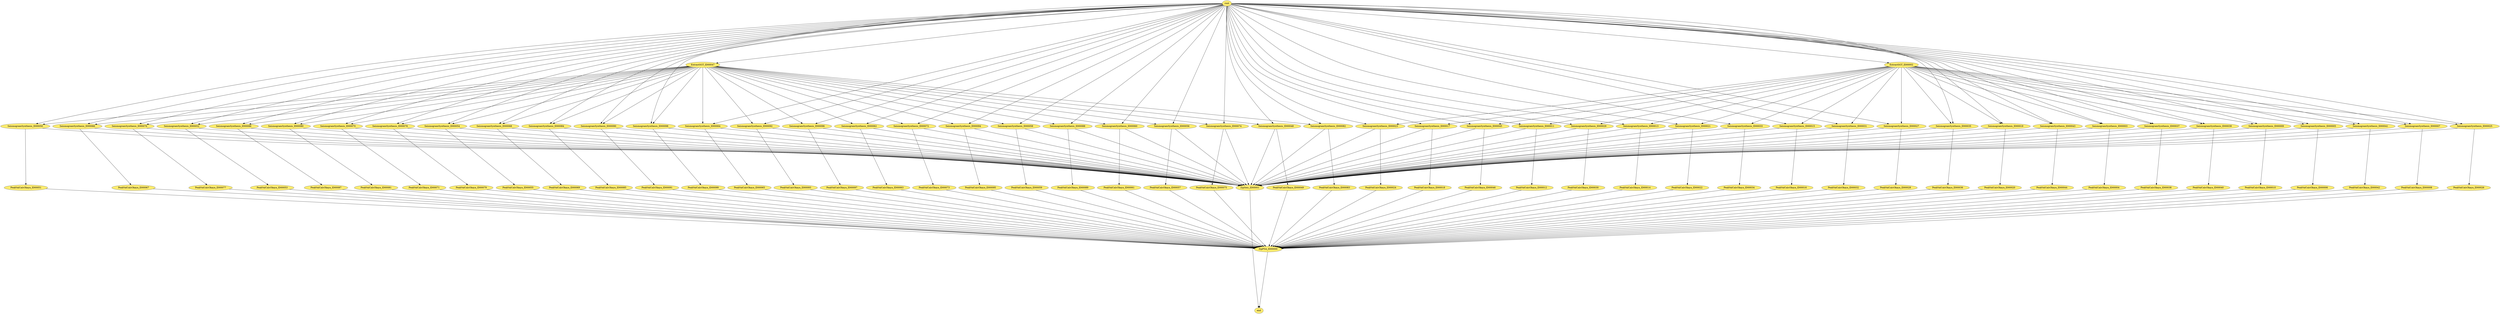 digraph DAG {
  ranksep=5.0
  node [style=filled,color="#444444",fillcolor="#ffed6f"]
  edge [arrowhead=normal,arrowsize=1.0]

  ID00075 [label="PeakValCalcOkaya_ID00075",size="3.570000e+09"];
  ID00024 [label="PeakValCalcOkaya_ID00024",size="3.864000e+09"];
  ID00023 [label="SeismogramSynthesis_ID00023",size="1.484280e+11"];
  ID00097 [label="PeakValCalcOkaya_ID00097",size="3.738000e+09"];
  ID00062 [label="SeismogramSynthesis_ID00062",size="1.278480e+11"];
  ID00017 [label="SeismogramSynthesis_ID00017",size="1.253280e+11"];
  ID00045 [label="SeismogramSynthesis_ID00045",size="2.139060e+11"];
  ID00011 [label="SeismogramSynthesis_ID00011",size="1.002960e+11"];
  ID00081 [label="PeakValCalcOkaya_ID00081",size="3.024000e+09"];
  ID00046 [label="PeakValCalcOkaya_ID00046",size="3.360000e+09"];
  ID00029 [label="SeismogramSynthesis_ID00029",size="2.079420e+11"];
  ID00028 [label="PeakValCalcOkaya_ID00028",size="6.174000e+09"];
  ID00089 [label="PeakValCalcOkaya_ID00089",size="2.982000e+09"];
  ID00082 [label="SeismogramSynthesis_ID00082",size="9.151800e+10"];
  ID00065 [label="PeakValCalcOkaya_ID00065",size="3.276000e+09"];
  ID00047 [label="ExtractSGT_ID00047",size="3.811500e+11"];
  ID00091 [label="PeakValCalcOkaya_ID00091",size="4.998000e+09"];
  ID00083 [label="PeakValCalcOkaya_ID00083",size="6.510000e+09"];
  ID00074 [label="SeismogramSynthesis_ID00074",size="9.441600e+10"];
  ID00012 [label="PeakValCalcOkaya_ID00012",size="3.990000e+09"];
  ID00050 [label="SeismogramSynthesis_ID00050",size="2.421720e+11"];
  root [label="root",size="0.000000e+00"];
  end [label="end",size="0.000000e+00"];
  ID00066 [label="SeismogramSynthesis_ID00066",size="1.236480e+11"];
  ID00001 [label="ZipSeis_ID00001",size="2.688000e+09"];
  ID00077 [label="PeakValCalcOkaya_ID00077",size="3.570000e+09"];
  ID00013 [label="SeismogramSynthesis_ID00013",size="2.322600e+11"];
  ID00067 [label="PeakValCalcOkaya_ID00067",size="2.562000e+09"];
  ID00036 [label="PeakValCalcOkaya_ID00036",size="4.116000e+09"];
  ID00063 [label="PeakValCalcOkaya_ID00063",size="6.174000e+09"];
  ID00085 [label="PeakValCalcOkaya_ID00085",size="2.730000e+09"];
  ID00032 [label="PeakValCalcOkaya_ID00032",size="2.940000e+09"];
  ID00076 [label="SeismogramSynthesis_ID00076",size="1.829520e+11"];
  ID00030 [label="PeakValCalcOkaya_ID00030",size="2.982000e+09"];
  ID00052 [label="SeismogramSynthesis_ID00052",size="1.819860e+11"];
  ID00021 [label="SeismogramSynthesis_ID00021",size="1.943340e+11"];
  ID00086 [label="SeismogramSynthesis_ID00086",size="2.470020e+11"];
  ID00033 [label="SeismogramSynthesis_ID00033",size="1.480080e+11"];
  ID00015 [label="SeismogramSynthesis_ID00015",size="2.375520e+11"];
  ID00040 [label="PeakValCalcOkaya_ID00040",size="6.006000e+09"];
  ID00051 [label="PeakValCalcOkaya_ID00051",size="4.788000e+09"];
  ID00044 [label="PeakValCalcOkaya_ID00044",size="2.562000e+09"];
  ID00031 [label="SeismogramSynthesis_ID00031",size="1.388940e+11"];
  ID00027 [label="SeismogramSynthesis_ID00027",size="2.577960e+11"];
  ID00016 [label="PeakValCalcOkaya_ID00016",size="2.772000e+09"];
  ID00093 [label="PeakValCalcOkaya_ID00093",size="4.746000e+09"];
  ID00080 [label="SeismogramSynthesis_ID00080",size="1.484280e+11"];
  ID00070 [label="SeismogramSynthesis_ID00070",size="1.131480e+11"];
  ID00069 [label="PeakValCalcOkaya_ID00069",size="6.048000e+09"];
  ID00035 [label="SeismogramSynthesis_ID00035",size="1.274700e+11"];
  ID00078 [label="SeismogramSynthesis_ID00078",size="2.035740e+11"];
  ID00099 [label="PeakValCalcOkaya_ID00099",size="2.478000e+09"];
  ID00071 [label="PeakValCalcOkaya_ID00071",size="4.536000e+09"];
  ID00054 [label="SeismogramSynthesis_ID00054",size="2.123100e+11"];
  ID00018 [label="PeakValCalcOkaya_ID00018",size="2.394000e+09"];
  ID00068 [label="SeismogramSynthesis_ID00068",size="9.668400e+10"];
  ID00084 [label="SeismogramSynthesis_ID00084",size="2.630880e+11"];
  ID00014 [label="PeakValCalcOkaya_ID00014",size="4.284000e+09"];
  ID00090 [label="SeismogramSynthesis_ID00090",size="1.160880e+11"];
  ID00087 [label="PeakValCalcOkaya_ID00087",size="6.258000e+09"];
  ID00019 [label="SeismogramSynthesis_ID00019",size="1.253700e+11"];
  ID00022 [label="PeakValCalcOkaya_ID00022",size="3.528000e+09"];
  ID00098 [label="SeismogramSynthesis_ID00098",size="2.091600e+11"];
  ID00064 [label="SeismogramSynthesis_ID00064",size="9.361800e+10"];
  ID00055 [label="PeakValCalcOkaya_ID00055",size="5.544000e+09"];
  ID00053 [label="PeakValCalcOkaya_ID00053",size="3.990000e+09"];
  ID00034 [label="PeakValCalcOkaya_ID00034",size="6.216000e+09"];
  ID00038 [label="PeakValCalcOkaya_ID00038",size="5.922000e+09"];
  ID00043 [label="SeismogramSynthesis_ID00043",size="1.518300e+11"];
  ID00010 [label="PeakValCalcOkaya_ID00010",size="6.762000e+09"];
  ID00003 [label="SeismogramSynthesis_ID00003",size="1.582140e+11"];
  ID00092 [label="SeismogramSynthesis_ID00092",size="9.206400e+10"];
  ID00037 [label="SeismogramSynthesis_ID00037",size="1.547280e+11"];
  ID00039 [label="SeismogramSynthesis_ID00039",size="1.948380e+11"];
  ID00000 [label="ZipPSA_ID00000",size="2.940000e+09"];
  ID00057 [label="PeakValCalcOkaya_ID00057",size="3.234000e+09"];
  ID00096 [label="SeismogramSynthesis_ID00096",size="1.785000e+11"];
  ID00095 [label="PeakValCalcOkaya_ID00095",size="3.150000e+09"];
  ID00072 [label="SeismogramSynthesis_ID00072",size="2.649780e+11"];
  ID00004 [label="PeakValCalcOkaya_ID00004",size="4.410000e+09"];
  ID00009 [label="SeismogramSynthesis_ID00009",size="1.547700e+11"];
  ID00073 [label="PeakValCalcOkaya_ID00073",size="2.478000e+09"];
  ID00094 [label="SeismogramSynthesis_ID00094",size="1.900500e+11"];
  ID00049 [label="PeakValCalcOkaya_ID00049",size="4.200000e+09"];
  ID00005 [label="SeismogramSynthesis_ID00005",size="2.479260e+11"];
  ID00041 [label="SeismogramSynthesis_ID00041",size="9.122400e+10"];
  ID00007 [label="SeismogramSynthesis_ID00007",size="1.676220e+11"];
  ID00059 [label="PeakValCalcOkaya_ID00059",size="6.636000e+09"];
  ID00058 [label="SeismogramSynthesis_ID00058",size="1.335180e+11"];
  ID00002 [label="ExtractSGT_ID00002",size="6.919080e+11"];
  ID00042 [label="PeakValCalcOkaya_ID00042",size="5.964000e+09"];
  ID00088 [label="SeismogramSynthesis_ID00088",size="2.337720e+11"];
  ID00079 [label="PeakValCalcOkaya_ID00079",size="6.510000e+09"];
  ID00060 [label="SeismogramSynthesis_ID00060",size="1.646820e+11"];
  ID00056 [label="SeismogramSynthesis_ID00056",size="1.505280e+11"];
  ID00026 [label="PeakValCalcOkaya_ID00026",size="5.838000e+09"];
  ID00025 [label="SeismogramSynthesis_ID00025",size="1.044120e+11"];
  ID00061 [label="PeakValCalcOkaya_ID00061",size="3.864000e+09"];
  ID00020 [label="PeakValCalcOkaya_ID00020",size="4.410000e+09"];
  ID00006 [label="PeakValCalcOkaya_ID00006",size="2.394000e+09"];
  ID00008 [label="PeakValCalcOkaya_ID00008",size="4.914000e+09"];
  ID00048 [label="SeismogramSynthesis_ID00048",size="2.688000e+11"];

  ID00075 -> ID00000 [size="1.859549e+05"];
  ID00024 -> ID00000 [size="1.859549e+05"];
  ID00023 -> ID00024 [size="2.066166e+07"];
  ID00023 -> ID00001 [size="2.066166e+07"];
  ID00097 -> ID00000 [size="1.859549e+05"];
  ID00062 -> ID00063 [size="2.066166e+07"];
  ID00062 -> ID00001 [size="2.066166e+07"];
  ID00017 -> ID00018 [size="2.066166e+07"];
  ID00017 -> ID00001 [size="2.066166e+07"];
  ID00045 -> ID00046 [size="2.066166e+07"];
  ID00045 -> ID00001 [size="2.066166e+07"];
  ID00011 -> ID00012 [size="2.066166e+07"];
  ID00011 -> ID00001 [size="2.066166e+07"];
  ID00081 -> ID00000 [size="1.859549e+05"];
  ID00046 -> ID00000 [size="1.859549e+05"];
  ID00029 -> ID00030 [size="2.066166e+07"];
  ID00029 -> ID00001 [size="2.066166e+07"];
  ID00028 -> ID00000 [size="1.859549e+05"];
  ID00089 -> ID00000 [size="1.859549e+05"];
  ID00082 -> ID00083 [size="2.066166e+07"];
  ID00082 -> ID00001 [size="2.066166e+07"];
  ID00065 -> ID00000 [size="1.859549e+05"];
  ID00047 -> ID00084 [size="4.582980e+11"];
  ID00047 -> ID00072 [size="4.582980e+11"];
  ID00047 -> ID00056 [size="4.582980e+11"];
  ID00047 -> ID00062 [size="4.582980e+11"];
  ID00047 -> ID00094 [size="4.582980e+11"];
  ID00047 -> ID00050 [size="4.582980e+11"];
  ID00047 -> ID00066 [size="4.582980e+11"];
  ID00047 -> ID00076 [size="4.582980e+11"];
  ID00047 -> ID00078 [size="4.582980e+11"];
  ID00047 -> ID00090 [size="4.582980e+11"];
  ID00047 -> ID00088 [size="4.582980e+11"];
  ID00047 -> ID00086 [size="4.582980e+11"];
  ID00047 -> ID00098 [size="4.582980e+11"];
  ID00047 -> ID00070 [size="4.582980e+11"];
  ID00047 -> ID00054 [size="4.582980e+11"];
  ID00047 -> ID00096 [size="4.582980e+11"];
  ID00047 -> ID00082 [size="4.582980e+11"];
  ID00047 -> ID00064 [size="4.582980e+11"];
  ID00047 -> ID00092 [size="4.582980e+11"];
  ID00047 -> ID00068 [size="4.582980e+11"];
  ID00047 -> ID00074 [size="4.582980e+11"];
  ID00047 -> ID00058 [size="4.582980e+11"];
  ID00047 -> ID00080 [size="4.582980e+11"];
  ID00047 -> ID00048 [size="4.582980e+11"];
  ID00047 -> ID00052 [size="4.582980e+11"];
  ID00047 -> ID00060 [size="4.582980e+11"];
  ID00091 -> ID00000 [size="1.859549e+05"];
  ID00083 -> ID00000 [size="1.859549e+05"];
  ID00074 -> ID00075 [size="2.066166e+07"];
  ID00074 -> ID00001 [size="2.066166e+07"];
  ID00012 -> ID00000 [size="1.859549e+05"];
  ID00050 -> ID00051 [size="2.066166e+07"];
  ID00050 -> ID00001 [size="2.066166e+07"];
  root -> ID00035 [size="3.061247e+09"];
  root -> ID00078 [size="1.779319e+09"];
  root -> ID00023 [size="2.790846e+09"];
  root -> ID00098 [size="2.002679e+09"];
  root -> ID00017 [size="2.551716e+09"];
  root -> ID00045 [size="1.887728e+09"];
  root -> ID00066 [size="4.469368e+09"];
  root -> ID00029 [size="3.598227e+09"];
  root -> ID00090 [size="3.669350e+09"];
  root -> ID00019 [size="3.665005e+09"];
  root -> ID00043 [size="3.942628e+09"];
  root -> ID00054 [size="4.583948e+09"];
  root -> ID00064 [size="2.623964e+09"];
  root -> ID00007 [size="3.591243e+09"];
  root -> ID00011 [size="1.625849e+09"];
  root -> ID00003 [size="4.534745e+09"];
  root -> ID00068 [size="4.509099e+09"];
  root -> ID00092 [size="4.781358e+09"];
  root -> ID00037 [size="2.739422e+09"];
  root -> ID00048 [size="3.336801e+09"];
  root -> ID00039 [size="3.023842e+09"];
  root -> ID00050 [size="2.304591e+09"];
  root -> ID00031 [size="2.217192e+09"];
  root -> ID00096 [size="4.630599e+09"];
  root -> ID00084 [size="4.454998e+09"];
  root -> ID00072 [size="3.148555e+09"];
  root -> ID00009 [size="4.726943e+09"];
  root -> ID00056 [size="3.696247e+09"];
  root -> ID00013 [size="2.558555e+09"];
  root -> ID00058 [size="2.940740e+09"];
  root -> ID00047 [size="3.532819e+10"];
  root -> ID00005 [size="2.079402e+09"];
  root -> ID00076 [size="2.697152e+09"];
  root -> ID00062 [size="4.264697e+09"];
  root -> ID00094 [size="2.644795e+09"];
  root -> ID00021 [size="3.583471e+09"];
  root -> ID00041 [size="4.517858e+09"];
  root -> ID00086 [size="3.915119e+09"];
  root -> ID00088 [size="4.057902e+09"];
  root -> ID00033 [size="4.685896e+09"];
  root -> ID00015 [size="1.800493e+09"];
  root -> ID00074 [size="3.811330e+09"];
  root -> ID00082 [size="3.651437e+09"];
  root -> ID00027 [size="4.059568e+09"];
  root -> ID00052 [size="3.332056e+09"];
  root -> ID00025 [size="3.465122e+09"];
  root -> ID00080 [size="3.150526e+09"];
  root -> ID00070 [size="1.735795e+09"];
  root -> ID00002 [size="3.486957e+10"];
  root -> ID00060 [size="2.620416e+09"];
  ID00066 -> ID00067 [size="2.066166e+07"];
  ID00066 -> ID00001 [size="2.066166e+07"];
  ID00001 -> end [size="1.266129e+08"];
  ID00077 -> ID00000 [size="1.859549e+05"];
  ID00013 -> ID00014 [size="2.066166e+07"];
  ID00013 -> ID00001 [size="2.066166e+07"];
  ID00067 -> ID00000 [size="1.859549e+05"];
  ID00036 -> ID00000 [size="1.859549e+05"];
  ID00063 -> ID00000 [size="1.859549e+05"];
  ID00085 -> ID00000 [size="1.859549e+05"];
  ID00032 -> ID00000 [size="1.859549e+05"];
  ID00076 -> ID00077 [size="2.066166e+07"];
  ID00076 -> ID00001 [size="2.066166e+07"];
  ID00030 -> ID00000 [size="1.859549e+05"];
  ID00052 -> ID00053 [size="2.066166e+07"];
  ID00052 -> ID00001 [size="2.066166e+07"];
  ID00021 -> ID00022 [size="2.066166e+07"];
  ID00021 -> ID00001 [size="2.066166e+07"];
  ID00086 -> ID00087 [size="2.066166e+07"];
  ID00086 -> ID00001 [size="2.066166e+07"];
  ID00033 -> ID00034 [size="2.066166e+07"];
  ID00033 -> ID00001 [size="2.066166e+07"];
  ID00015 -> ID00016 [size="2.066166e+07"];
  ID00015 -> ID00001 [size="2.066166e+07"];
  ID00040 -> ID00000 [size="1.859549e+05"];
  ID00051 -> ID00000 [size="1.859549e+05"];
  ID00044 -> ID00000 [size="1.859549e+05"];
  ID00031 -> ID00032 [size="2.066166e+07"];
  ID00031 -> ID00001 [size="2.066166e+07"];
  ID00027 -> ID00028 [size="2.066166e+07"];
  ID00027 -> ID00001 [size="2.066166e+07"];
  ID00016 -> ID00000 [size="1.859549e+05"];
  ID00093 -> ID00000 [size="1.859549e+05"];
  ID00080 -> ID00081 [size="2.066166e+07"];
  ID00080 -> ID00001 [size="2.066166e+07"];
  ID00070 -> ID00071 [size="2.066166e+07"];
  ID00070 -> ID00001 [size="2.066166e+07"];
  ID00069 -> ID00000 [size="1.859549e+05"];
  ID00035 -> ID00036 [size="2.066166e+07"];
  ID00035 -> ID00001 [size="2.066166e+07"];
  ID00078 -> ID00079 [size="2.066166e+07"];
  ID00078 -> ID00001 [size="2.066166e+07"];
  ID00099 -> ID00000 [size="1.859549e+05"];
  ID00071 -> ID00000 [size="1.859549e+05"];
  ID00054 -> ID00055 [size="2.066166e+07"];
  ID00054 -> ID00001 [size="2.066166e+07"];
  ID00018 -> ID00000 [size="1.859549e+05"];
  ID00068 -> ID00069 [size="2.066166e+07"];
  ID00068 -> ID00001 [size="2.066166e+07"];
  ID00084 -> ID00085 [size="2.066166e+07"];
  ID00084 -> ID00001 [size="2.066166e+07"];
  ID00014 -> ID00000 [size="1.859549e+05"];
  ID00090 -> ID00091 [size="2.066166e+07"];
  ID00090 -> ID00001 [size="2.066166e+07"];
  ID00087 -> ID00000 [size="1.859549e+05"];
  ID00019 -> ID00020 [size="2.066166e+07"];
  ID00019 -> ID00001 [size="2.066166e+07"];
  ID00022 -> ID00000 [size="1.859549e+05"];
  ID00098 -> ID00099 [size="2.066166e+07"];
  ID00098 -> ID00001 [size="2.066166e+07"];
  ID00064 -> ID00065 [size="2.066166e+07"];
  ID00064 -> ID00001 [size="2.066166e+07"];
  ID00055 -> ID00000 [size="1.859549e+05"];
  ID00053 -> ID00000 [size="1.859549e+05"];
  ID00034 -> ID00000 [size="1.859549e+05"];
  ID00038 -> ID00000 [size="1.859549e+05"];
  ID00043 -> ID00044 [size="2.066166e+07"];
  ID00043 -> ID00001 [size="2.066166e+07"];
  ID00010 -> ID00000 [size="1.859549e+05"];
  ID00003 -> ID00004 [size="2.066166e+07"];
  ID00003 -> ID00001 [size="2.066166e+07"];
  ID00092 -> ID00093 [size="2.066166e+07"];
  ID00092 -> ID00001 [size="2.066166e+07"];
  ID00037 -> ID00038 [size="2.066166e+07"];
  ID00037 -> ID00001 [size="2.066166e+07"];
  ID00039 -> ID00040 [size="2.066166e+07"];
  ID00039 -> ID00001 [size="2.066166e+07"];
  ID00000 -> end [size="1.680482e+06"];
  ID00057 -> ID00000 [size="1.859549e+05"];
  ID00096 -> ID00097 [size="2.066166e+07"];
  ID00096 -> ID00001 [size="2.066166e+07"];
  ID00095 -> ID00000 [size="1.859549e+05"];
  ID00072 -> ID00073 [size="2.066166e+07"];
  ID00072 -> ID00001 [size="2.066166e+07"];
  ID00004 -> ID00000 [size="1.859549e+05"];
  ID00009 -> ID00010 [size="2.066166e+07"];
  ID00009 -> ID00001 [size="2.066166e+07"];
  ID00073 -> ID00000 [size="1.859549e+05"];
  ID00094 -> ID00095 [size="2.066166e+07"];
  ID00094 -> ID00001 [size="2.066166e+07"];
  ID00049 -> ID00000 [size="1.859549e+05"];
  ID00005 -> ID00006 [size="2.066166e+07"];
  ID00005 -> ID00001 [size="2.066166e+07"];
  ID00041 -> ID00042 [size="2.066166e+07"];
  ID00041 -> ID00001 [size="2.066166e+07"];
  ID00007 -> ID00008 [size="2.066166e+07"];
  ID00007 -> ID00001 [size="2.066166e+07"];
  ID00059 -> ID00000 [size="1.859549e+05"];
  ID00058 -> ID00059 [size="2.066166e+07"];
  ID00058 -> ID00001 [size="2.066166e+07"];
  ID00002 -> ID00025 [size="5.301122e+11"];
  ID00002 -> ID00017 [size="5.301122e+11"];
  ID00002 -> ID00023 [size="5.301122e+11"];
  ID00002 -> ID00009 [size="5.301122e+11"];
  ID00002 -> ID00031 [size="5.301122e+11"];
  ID00002 -> ID00035 [size="5.301122e+11"];
  ID00002 -> ID00027 [size="5.301122e+11"];
  ID00002 -> ID00029 [size="5.301122e+11"];
  ID00002 -> ID00005 [size="5.301122e+11"];
  ID00002 -> ID00041 [size="5.301122e+11"];
  ID00002 -> ID00007 [size="5.301122e+11"];
  ID00002 -> ID00021 [size="5.301122e+11"];
  ID00002 -> ID00019 [size="5.301122e+11"];
  ID00002 -> ID00033 [size="5.301122e+11"];
  ID00002 -> ID00015 [size="5.301122e+11"];
  ID00002 -> ID00045 [size="5.301122e+11"];
  ID00002 -> ID00011 [size="5.301122e+11"];
  ID00002 -> ID00003 [size="5.301122e+11"];
  ID00002 -> ID00043 [size="5.301122e+11"];
  ID00002 -> ID00037 [size="5.301122e+11"];
  ID00002 -> ID00039 [size="5.301122e+11"];
  ID00002 -> ID00013 [size="5.301122e+11"];
  ID00042 -> ID00000 [size="1.859549e+05"];
  ID00088 -> ID00089 [size="2.066166e+07"];
  ID00088 -> ID00001 [size="2.066166e+07"];
  ID00079 -> ID00000 [size="1.859549e+05"];
  ID00060 -> ID00061 [size="2.066166e+07"];
  ID00060 -> ID00001 [size="2.066166e+07"];
  ID00056 -> ID00057 [size="2.066166e+07"];
  ID00056 -> ID00001 [size="2.066166e+07"];
  ID00026 -> ID00000 [size="1.859549e+05"];
  ID00025 -> ID00026 [size="2.066166e+07"];
  ID00025 -> ID00001 [size="2.066166e+07"];
  ID00061 -> ID00000 [size="1.859549e+05"];
  ID00020 -> ID00000 [size="1.859549e+05"];
  ID00006 -> ID00000 [size="1.859549e+05"];
  ID00008 -> ID00000 [size="1.859549e+05"];
  ID00048 -> ID00049 [size="2.066166e+07"];
  ID00048 -> ID00001 [size="2.066166e+07"];
}
